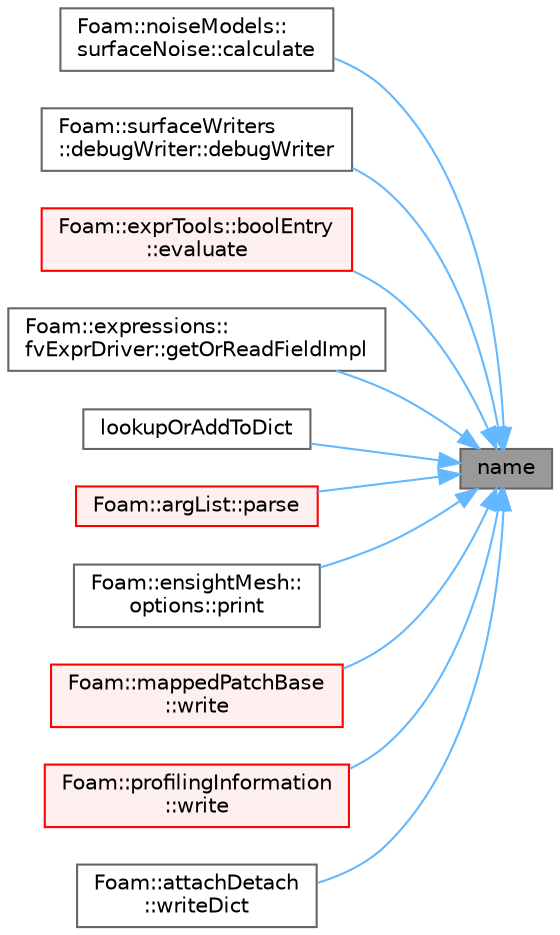 digraph "name"
{
 // LATEX_PDF_SIZE
  bgcolor="transparent";
  edge [fontname=Helvetica,fontsize=10,labelfontname=Helvetica,labelfontsize=10];
  node [fontname=Helvetica,fontsize=10,shape=box,height=0.2,width=0.4];
  rankdir="RL";
  Node1 [id="Node000001",label="name",height=0.2,width=0.4,color="gray40", fillcolor="grey60", style="filled", fontcolor="black",tooltip=" "];
  Node1 -> Node2 [id="edge1_Node000001_Node000002",dir="back",color="steelblue1",style="solid",tooltip=" "];
  Node2 [id="Node000002",label="Foam::noiseModels::\lsurfaceNoise::calculate",height=0.2,width=0.4,color="grey40", fillcolor="white", style="filled",URL="$classFoam_1_1noiseModels_1_1surfaceNoise.html#afe1d8348c24e6589bc7c0b3f689316a7",tooltip=" "];
  Node1 -> Node3 [id="edge2_Node000001_Node000003",dir="back",color="steelblue1",style="solid",tooltip=" "];
  Node3 [id="Node000003",label="Foam::surfaceWriters\l::debugWriter::debugWriter",height=0.2,width=0.4,color="grey40", fillcolor="white", style="filled",URL="$classFoam_1_1surfaceWriters_1_1debugWriter.html#afbaffdf72288a8b75a9414f912f276db",tooltip=" "];
  Node1 -> Node4 [id="edge3_Node000001_Node000004",dir="back",color="steelblue1",style="solid",tooltip=" "];
  Node4 [id="Node000004",label="Foam::exprTools::boolEntry\l::evaluate",height=0.2,width=0.4,color="red", fillcolor="#FFF0F0", style="filled",URL="$structFoam_1_1exprTools_1_1boolEntry.html#a8a597b5f8bf0c4f26373e5f55685a49a",tooltip=" "];
  Node1 -> Node6 [id="edge4_Node000001_Node000006",dir="back",color="steelblue1",style="solid",tooltip=" "];
  Node6 [id="Node000006",label="Foam::expressions::\lfvExprDriver::getOrReadFieldImpl",height=0.2,width=0.4,color="grey40", fillcolor="white", style="filled",URL="$classFoam_1_1expressions_1_1fvExprDriver.html#ae177803d9d0dd91fe2c6e2315901a7b7",tooltip=" "];
  Node1 -> Node7 [id="edge5_Node000001_Node000007",dir="back",color="steelblue1",style="solid",tooltip=" "];
  Node7 [id="Node000007",label="lookupOrAddToDict",height=0.2,width=0.4,color="grey40", fillcolor="white", style="filled",URL="$classFoam_1_1Switch.html#a1cb5ccae02488bb5cc150c8a1861399d",tooltip=" "];
  Node1 -> Node8 [id="edge6_Node000001_Node000008",dir="back",color="steelblue1",style="solid",tooltip=" "];
  Node8 [id="Node000008",label="Foam::argList::parse",height=0.2,width=0.4,color="red", fillcolor="#FFF0F0", style="filled",URL="$classFoam_1_1argList.html#a00aad68f835a5c0bcb8920505bb0bd10",tooltip=" "];
  Node1 -> Node11 [id="edge7_Node000001_Node000011",dir="back",color="steelblue1",style="solid",tooltip=" "];
  Node11 [id="Node000011",label="Foam::ensightMesh::\loptions::print",height=0.2,width=0.4,color="grey40", fillcolor="white", style="filled",URL="$classFoam_1_1ensightMesh_1_1options.html#a68926051a5d92c255b3604bcccded648",tooltip=" "];
  Node1 -> Node12 [id="edge8_Node000001_Node000012",dir="back",color="steelblue1",style="solid",tooltip=" "];
  Node12 [id="Node000012",label="Foam::mappedPatchBase\l::write",height=0.2,width=0.4,color="red", fillcolor="#FFF0F0", style="filled",URL="$classFoam_1_1mappedPatchBase.html#a78cec3e4ecac4a89a3ad8d38f2ad21f5",tooltip=" "];
  Node1 -> Node20 [id="edge9_Node000001_Node000020",dir="back",color="steelblue1",style="solid",tooltip=" "];
  Node20 [id="Node000020",label="Foam::profilingInformation\l::write",height=0.2,width=0.4,color="red", fillcolor="#FFF0F0", style="filled",URL="$classFoam_1_1profilingInformation.html#a43a87bbd6df0d07ac8d7f5d106fdf2f0",tooltip=" "];
  Node1 -> Node22 [id="edge10_Node000001_Node000022",dir="back",color="steelblue1",style="solid",tooltip=" "];
  Node22 [id="Node000022",label="Foam::attachDetach\l::writeDict",height=0.2,width=0.4,color="grey40", fillcolor="white", style="filled",URL="$classFoam_1_1attachDetach.html#a99e013320e2bb0118f0c2857a9193f62",tooltip=" "];
}
